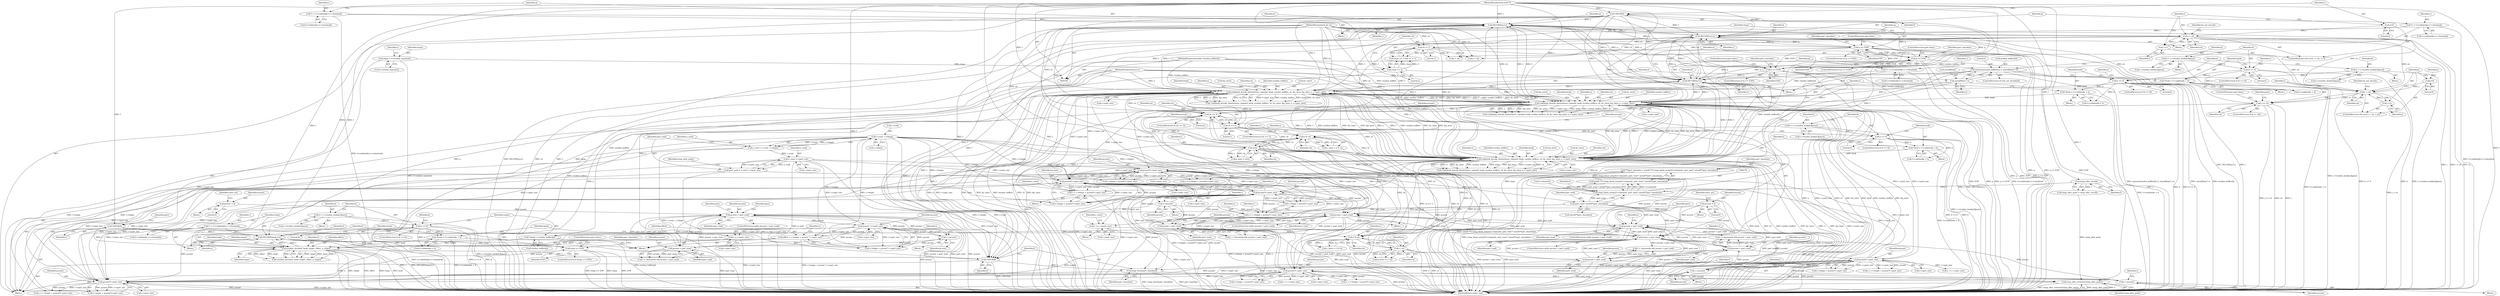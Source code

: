 digraph "0_stb_244d83bc3d859293f55812d48b3db168e581f6ab@API" {
"1000928" [label="(Call,temp_free(f,part_classdata))"];
"1000926" [label="(Call,CHECK(f))"];
"1000803" [label="(Call,DECODE(temp,f,c))"];
"1000808" [label="(Call,temp == EOP)"];
"1000746" [label="(Call,CHECK(f))"];
"1000182" [label="(Call,CHECK(f))"];
"1000171" [label="(Call,temp_block_array(f,f->channels, part_read * sizeof(**part_classdata)))"];
"1000164" [label="(Call,temp_alloc_save(f))"];
"1000101" [label="(MethodParameterIn,vorb *f)"];
"1000176" [label="(Call,part_read * sizeof(**part_classdata))"];
"1000154" [label="(Call,part_read = n_read / r->part_size)"];
"1000156" [label="(Call,n_read / r->part_size)"];
"1000144" [label="(Call,n_read = r->end - r->begin)"];
"1000146" [label="(Call,r->end - r->begin)"];
"1000915" [label="(Call,residue_decode(f, book, target, offset, n, rtype))"];
"1000906" [label="(Call,*book = f->codebooks + b)"];
"1000877" [label="(Call,b >= 0)"];
"1000867" [label="(Call,b = r->residue_books[c][pass])"];
"1000882" [label="(Call,*target = residue_buffers[j])"];
"1000102" [label="(MethodParameterIn,float *residue_buffers[])"];
"1000888" [label="(Call,offset = r->begin + pcount * r->part_size)"];
"1000894" [label="(Call,pcount * r->part_size)"];
"1000837" [label="(Call,++pcount)"];
"1000831" [label="(Call,pcount < part_read)"];
"1000767" [label="(Call,pcount < part_read)"];
"1000759" [label="(Call,pcount = 0)"];
"1000900" [label="(Call,n = r->part_size)"];
"1000104" [label="(MethodParameterIn,int n)"];
"1000209" [label="(Call,rtype == 2)"];
"1000120" [label="(Call,rtype = f->residue_types[rn])"];
"1000793" [label="(Call,*c = f->codebooks+r->classbook)"];
"1000628" [label="(Call,DECODE(q,f,c))"];
"1000309" [label="(Call,q == EOP)"];
"1000304" [label="(Call,DECODE(q,f,c))"];
"1000473" [label="(Call,q == EOP)"];
"1000468" [label="(Call,DECODE(q,f,c))"];
"1000633" [label="(Call,q == EOP)"];
"1000552" [label="(Call,codebook_decode_deinterleave_repeat(f, book, residue_buffers, ch, &c_inter, &p_inter, n, r->part_size))"];
"1000388" [label="(Call,codebook_decode_deinterleave_repeat(f, book, residue_buffers, ch, &c_inter, &p_inter, n, r->part_size))"];
"1000712" [label="(Call,codebook_decode_deinterleave_repeat(f, book, residue_buffers, ch, &c_inter, &p_inter, n, r->part_size))"];
"1000703" [label="(Call,*book = f->codebooks + b)"];
"1000698" [label="(Call,b >= 0)"];
"1000688" [label="(Call,b = r->residue_books[c][pass])"];
"1000198" [label="(Call,memset(residue_buffers[i], 0, sizeof(float) * n))"];
"1000203" [label="(Call,sizeof(float) * n)"];
"1000740" [label="(Call,z / ch)"];
"1000735" [label="(Call,z % ch)"];
"1000728" [label="(Call,z += r->part_size)"];
"1000672" [label="(Call,pcount*r->part_size)"];
"1000662" [label="(Call,++pcount)"];
"1000595" [label="(Call,pcount*r->part_size)"];
"1000584" [label="(Call,pcount < part_read)"];
"1000247" [label="(Call,pcount = 0)"];
"1000656" [label="(Call,pcount < part_read)"];
"1000260" [label="(Call,pcount < part_read)"];
"1000338" [label="(Call,++pcount)"];
"1000348" [label="(Call,pcount*r->part_size)"];
"1000332" [label="(Call,pcount < part_read)"];
"1000271" [label="(Call,pcount*r->part_size)"];
"1000439" [label="(Call,pcount*r->part_size)"];
"1000428" [label="(Call,pcount < part_read)"];
"1000502" [label="(Call,++pcount)"];
"1000512" [label="(Call,pcount*r->part_size)"];
"1000496" [label="(Call,pcount < part_read)"];
"1000666" [label="(Call,z = r->begin + pcount*r->part_size)"];
"1000609" [label="(Call,z/ch)"];
"1000603" [label="(Call,z % ch)"];
"1000589" [label="(Call,z = r->begin + pcount*r->part_size)"];
"1000423" [label="(Call,ch == 1)"];
"1000255" [label="(Call,ch == 2)"];
"1000232" [label="(Call,j == ch)"];
"1000220" [label="(Call,j < ch)"];
"1000217" [label="(Call,j=0)"];
"1000223" [label="(Call,++j)"];
"1000188" [label="(Call,i < ch)"];
"1000185" [label="(Call,i=0)"];
"1000191" [label="(Call,++i)"];
"1000103" [label="(MethodParameterIn,int ch)"];
"1000212" [label="(Call,ch != 1)"];
"1000379" [label="(Call,*book = f->codebooks + b)"];
"1000374" [label="(Call,b >= 0)"];
"1000364" [label="(Call,b = r->residue_books[c][pass])"];
"1000543" [label="(Call,*book = f->codebooks + b)"];
"1000538" [label="(Call,b >= 0)"];
"1000528" [label="(Call,b = r->residue_books[c][pass])"];
"1000458" [label="(Call,*c = f->codebooks+r->classbook)"];
"1000294" [label="(Call,*c = f->codebooks+r->classbook)"];
"1000618" [label="(Call,*c = f->codebooks+r->classbook)"];
"1000167" [label="(Call,***part_classdata = (uint8 ***) temp_block_array(f,f->channels, part_read * sizeof(**part_classdata)))"];
"1000169" [label="(Call,(uint8 ***) temp_block_array(f,f->channels, part_read * sizeof(**part_classdata)))"];
"1000931" [label="(Call,temp_alloc_restore(f,temp_alloc_point))"];
"1000422" [label="(ControlStructure,if (ch == 1))"];
"1000583" [label="(ControlStructure,while (pcount < part_read))"];
"1000499" [label="(Block,)"];
"1000171" [label="(Call,temp_block_array(f,f->channels, part_read * sizeof(**part_classdata)))"];
"1000868" [label="(Identifier,b)"];
"1000896" [label="(Call,r->part_size)"];
"1000232" [label="(Call,j == ch)"];
"1000688" [label="(Call,b = r->residue_books[c][pass])"];
"1000666" [label="(Call,z = r->begin + pcount*r->part_size)"];
"1000746" [label="(Call,CHECK(f))"];
"1000504" [label="(Block,)"];
"1000469" [label="(Identifier,q)"];
"1000257" [label="(Literal,2)"];
"1000895" [label="(Identifier,pcount)"];
"1000795" [label="(Call,f->codebooks+r->classbook)"];
"1000147" [label="(Call,r->end)"];
"1000867" [label="(Call,b = r->residue_books[c][pass])"];
"1000917" [label="(Identifier,book)"];
"1000157" [label="(Identifier,n_read)"];
"1000379" [label="(Call,*book = f->codebooks + b)"];
"1000756" [label="(Identifier,pass)"];
"1000376" [label="(Literal,0)"];
"1000713" [label="(Identifier,f)"];
"1000888" [label="(Call,offset = r->begin + pcount * r->part_size)"];
"1000738" [label="(Call,p_inter = z / ch)"];
"1000104" [label="(MethodParameterIn,int n)"];
"1000697" [label="(ControlStructure,if (b >= 0))"];
"1000494" [label="(Identifier,i)"];
"1000101" [label="(MethodParameterIn,vorb *f)"];
"1000185" [label="(Call,i=0)"];
"1000245" [label="(Block,)"];
"1000721" [label="(Identifier,n)"];
"1000387" [label="(Call,!codebook_decode_deinterleave_repeat(f, book, residue_buffers, ch, &c_inter, &p_inter, n, r->part_size))"];
"1000918" [label="(Identifier,target)"];
"1000734" [label="(Identifier,c_inter)"];
"1000916" [label="(Identifier,f)"];
"1000435" [label="(Call,r->begin + pcount*r->part_size)"];
"1000827" [label="(Call,i < classwords && pcount < part_read)"];
"1000373" [label="(ControlStructure,if (b >= 0))"];
"1000146" [label="(Call,r->end - r->begin)"];
"1000611" [label="(Identifier,ch)"];
"1000596" [label="(Identifier,pcount)"];
"1000931" [label="(Call,temp_alloc_restore(f,temp_alloc_point))"];
"1000513" [label="(Identifier,pcount)"];
"1000584" [label="(Call,pcount < part_read)"];
"1000757" [label="(Block,)"];
"1000210" [label="(Identifier,rtype)"];
"1000102" [label="(MethodParameterIn,float *residue_buffers[])"];
"1000182" [label="(Call,CHECK(f))"];
"1000715" [label="(Identifier,residue_buffers)"];
"1000340" [label="(Block,)"];
"1000167" [label="(Call,***part_classdata = (uint8 ***) temp_block_array(f,f->channels, part_read * sizeof(**part_classdata)))"];
"1000914" [label="(Call,!residue_decode(f, book, target, offset, n, rtype))"];
"1000502" [label="(Call,++pcount)"];
"1000737" [label="(Identifier,ch)"];
"1000538" [label="(Call,b >= 0)"];
"1000602" [label="(Identifier,c_inter)"];
"1000395" [label="(Call,&p_inter)"];
"1000926" [label="(Call,CHECK(f))"];
"1000260" [label="(Call,pcount < part_read)"];
"1000474" [label="(Identifier,q)"];
"1000603" [label="(Call,z % ch)"];
"1000199" [label="(Call,residue_buffers[i])"];
"1000791" [label="(Block,)"];
"1000635" [label="(Identifier,EOP)"];
"1000252" [label="(Identifier,class_set)"];
"1000204" [label="(Call,sizeof(float))"];
"1000689" [label="(Identifier,b)"];
"1000736" [label="(Identifier,z)"];
"1000902" [label="(Call,r->part_size)"];
"1000256" [label="(Identifier,ch)"];
"1000235" [label="(ControlStructure,goto done;)"];
"1000890" [label="(Call,r->begin + pcount * r->part_size)"];
"1000189" [label="(Identifier,i)"];
"1000804" [label="(Identifier,temp)"];
"1000221" [label="(Identifier,j)"];
"1000196" [label="(Identifier,do_not_decode)"];
"1000591" [label="(Call,r->begin + pcount*r->part_size)"];
"1000217" [label="(Call,j=0)"];
"1000316" [label="(Identifier,part_classdata)"];
"1000193" [label="(ControlStructure,if (!do_not_decode[i]))"];
"1000248" [label="(Identifier,pcount)"];
"1000294" [label="(Call,*c = f->codebooks+r->classbook)"];
"1000208" [label="(Call,rtype == 2 && ch != 1)"];
"1000543" [label="(Call,*book = f->codebooks + b)"];
"1000203" [label="(Call,sizeof(float) * n)"];
"1000711" [label="(Call,!codebook_decode_deinterleave_repeat(f, book, residue_buffers, ch, &c_inter, &p_inter, n, r->part_size))"];
"1000894" [label="(Call,pcount * r->part_size)"];
"1000882" [label="(Call,*target = residue_buffers[j])"];
"1000231" [label="(ControlStructure,if (j == ch))"];
"1000540" [label="(Literal,0)"];
"1000177" [label="(Identifier,part_read)"];
"1000434" [label="(Identifier,z)"];
"1000191" [label="(Call,++i)"];
"1000262" [label="(Identifier,part_read)"];
"1000544" [label="(Identifier,book)"];
"1000837" [label="(Call,++pcount)"];
"1000265" [label="(Call,z = r->begin + pcount*r->part_size)"];
"1000224" [label="(Identifier,j)"];
"1000307" [label="(Identifier,c)"];
"1000545" [label="(Call,f->codebooks + b)"];
"1000388" [label="(Call,codebook_decode_deinterleave_repeat(f, book, residue_buffers, ch, &c_inter, &p_inter, n, r->part_size))"];
"1000714" [label="(Identifier,book)"];
"1000698" [label="(Call,b >= 0)"];
"1000292" [label="(Block,)"];
"1000727" [label="(Block,)"];
"1000848" [label="(Identifier,j)"];
"1000928" [label="(Call,temp_free(f,part_classdata))"];
"1000722" [label="(Call,r->part_size)"];
"1000811" [label="(ControlStructure,goto done;)"];
"1000730" [label="(Call,r->part_size)"];
"1000705" [label="(Call,f->codebooks + b)"];
"1000605" [label="(Identifier,ch)"];
"1000806" [label="(Identifier,c)"];
"1000761" [label="(Literal,0)"];
"1000701" [label="(Block,)"];
"1000879" [label="(Literal,0)"];
"1000760" [label="(Identifier,pcount)"];
"1000640" [label="(Identifier,part_classdata)"];
"1000255" [label="(Call,ch == 2)"];
"1000618" [label="(Call,*c = f->codebooks+r->classbook)"];
"1000187" [label="(Literal,0)"];
"1000233" [label="(Identifier,j)"];
"1000889" [label="(Identifier,offset)"];
"1000308" [label="(ControlStructure,if (q == EOP))"];
"1000122" [label="(Call,f->residue_types[rn])"];
"1000667" [label="(Identifier,z)"];
"1000470" [label="(Identifier,f)"];
"1000933" [label="(Identifier,temp_alloc_point)"];
"1000807" [label="(ControlStructure,if (temp == EOP))"];
"1000654" [label="(Identifier,i)"];
"1000184" [label="(ControlStructure,for (i=0; i < ch; ++i))"];
"1000503" [label="(Identifier,pcount)"];
"1000107" [label="(Block,)"];
"1000468" [label="(Call,DECODE(q,f,c))"];
"1000471" [label="(Identifier,c)"];
"1000831" [label="(Call,pcount < part_read)"];
"1000223" [label="(Call,++j)"];
"1000589" [label="(Call,z = r->begin + pcount*r->part_size)"];
"1000211" [label="(Literal,2)"];
"1000380" [label="(Identifier,book)"];
"1000704" [label="(Identifier,book)"];
"1000554" [label="(Identifier,book)"];
"1000631" [label="(Identifier,c)"];
"1000601" [label="(Call,c_inter = z % ch)"];
"1000561" [label="(Identifier,n)"];
"1000214" [label="(Literal,1)"];
"1000838" [label="(Identifier,pcount)"];
"1000120" [label="(Call,rtype = f->residue_types[rn])"];
"1000636" [label="(ControlStructure,goto done;)"];
"1000604" [label="(Identifier,z)"];
"1000305" [label="(Identifier,q)"];
"1000551" [label="(Call,!codebook_decode_deinterleave_repeat(f, book, residue_buffers, ch, &c_inter, &p_inter, n, r->part_size))"];
"1000607" [label="(Call,p_inter = z/ch)"];
"1000679" [label="(Identifier,c)"];
"1000673" [label="(Identifier,pcount)"];
"1000528" [label="(Call,b = r->residue_books[c][pass])"];
"1000530" [label="(Call,r->residue_books[c][pass])"];
"1000429" [label="(Identifier,pcount)"];
"1000364" [label="(Call,b = r->residue_books[c][pass])"];
"1000630" [label="(Identifier,f)"];
"1000480" [label="(Identifier,part_classdata)"];
"1000597" [label="(Call,r->part_size)"];
"1000234" [label="(Identifier,ch)"];
"1000228" [label="(Identifier,do_not_decode)"];
"1000381" [label="(Call,f->codebooks + b)"];
"1000150" [label="(Call,r->begin)"];
"1000620" [label="(Call,f->codebooks+r->classbook)"];
"1000162" [label="(Call,temp_alloc_point = temp_alloc_save(f))"];
"1000934" [label="(MethodReturn,static void)"];
"1000271" [label="(Call,pcount*r->part_size)"];
"1000793" [label="(Call,*c = f->codebooks+r->classbook)"];
"1000855" [label="(Block,)"];
"1000809" [label="(Identifier,temp)"];
"1000750" [label="(Identifier,pass)"];
"1000254" [label="(ControlStructure,if (ch == 2))"];
"1000441" [label="(Call,r->part_size)"];
"1000306" [label="(Identifier,f)"];
"1000541" [label="(Block,)"];
"1000568" [label="(Call,z += r->part_size)"];
"1000559" [label="(Call,&p_inter)"];
"1000735" [label="(Call,z % ch)"];
"1000458" [label="(Call,*c = f->codebooks+r->classbook)"];
"1000334" [label="(Identifier,part_read)"];
"1000915" [label="(Call,residue_decode(f, book, target, offset, n, rtype))"];
"1000719" [label="(Call,&p_inter)"];
"1000366" [label="(Call,r->residue_books[c][pass])"];
"1000430" [label="(Identifier,part_read)"];
"1000764" [label="(Identifier,class_set)"];
"1000339" [label="(Identifier,pcount)"];
"1000342" [label="(Call,z = r->begin + pcount*r->part_size)"];
"1000556" [label="(Identifier,ch)"];
"1000555" [label="(Identifier,residue_buffers)"];
"1000664" [label="(Block,)"];
"1000103" [label="(MethodParameterIn,int ch)"];
"1000717" [label="(Call,&c_inter)"];
"1000439" [label="(Call,pcount*r->part_size)"];
"1000759" [label="(Call,pcount = 0)"];
"1000512" [label="(Call,pcount*r->part_size)"];
"1000476" [label="(ControlStructure,goto done;)"];
"1000768" [label="(Identifier,pcount)"];
"1000920" [label="(Identifier,n)"];
"1000168" [label="(Identifier,part_classdata)"];
"1000473" [label="(Call,q == EOP)"];
"1000220" [label="(Call,j < ch)"];
"1000652" [label="(Call,i < classwords && pcount < part_read)"];
"1000877" [label="(Call,b >= 0)"];
"1000497" [label="(Identifier,pcount)"];
"1000156" [label="(Call,n_read / r->part_size)"];
"1000742" [label="(Identifier,ch)"];
"1000834" [label="(Block,)"];
"1000741" [label="(Identifier,z)"];
"1000537" [label="(ControlStructure,if (b >= 0))"];
"1000514" [label="(Call,r->part_size)"];
"1000222" [label="(Identifier,ch)"];
"1000506" [label="(Call,z = r->begin + pcount*r->part_size)"];
"1000728" [label="(Call,z += r->part_size)"];
"1000716" [label="(Identifier,ch)"];
"1000154" [label="(Call,part_read = n_read / r->part_size)"];
"1000249" [label="(Literal,0)"];
"1000129" [label="(Identifier,c)"];
"1000729" [label="(Identifier,z)"];
"1000553" [label="(Identifier,f)"];
"1000350" [label="(Call,r->part_size)"];
"1000244" [label="(Identifier,pass)"];
"1000674" [label="(Call,r->part_size)"];
"1000927" [label="(Identifier,f)"];
"1000829" [label="(Identifier,i)"];
"1000261" [label="(Identifier,pcount)"];
"1000209" [label="(Call,rtype == 2)"];
"1000295" [label="(Identifier,c)"];
"1000908" [label="(Call,f->codebooks + b)"];
"1000218" [label="(Identifier,j)"];
"1000628" [label="(Call,DECODE(q,f,c))"];
"1000769" [label="(Identifier,part_read)"];
"1000206" [label="(Identifier,n)"];
"1000304" [label="(Call,DECODE(q,f,c))"];
"1000266" [label="(Identifier,z)"];
"1000338" [label="(Call,++pcount)"];
"1000259" [label="(ControlStructure,while (pcount < part_read))"];
"1000198" [label="(Call,memset(residue_buffers[i], 0, sizeof(float) * n))"];
"1000311" [label="(Identifier,EOP)"];
"1000169" [label="(Call,(uint8 ***) temp_block_array(f,f->channels, part_read * sizeof(**part_classdata)))"];
"1000699" [label="(Identifier,b)"];
"1000296" [label="(Call,f->codebooks+r->classbook)"];
"1000348" [label="(Call,pcount*r->part_size)"];
"1000773" [label="(Identifier,pass)"];
"1000700" [label="(Literal,0)"];
"1000267" [label="(Call,r->begin + pcount*r->part_size)"];
"1000529" [label="(Identifier,b)"];
"1000906" [label="(Call,*book = f->codebooks + b)"];
"1000656" [label="(Call,pcount < part_read)"];
"1000145" [label="(Identifier,n_read)"];
"1000663" [label="(Identifier,pcount)"];
"1000163" [label="(Identifier,temp_alloc_point)"];
"1000158" [label="(Call,r->part_size)"];
"1000595" [label="(Call,pcount*r->part_size)"];
"1000155" [label="(Identifier,part_read)"];
"1000433" [label="(Call,z = r->begin + pcount*r->part_size)"];
"1000569" [label="(Identifier,z)"];
"1000740" [label="(Call,z / ch)"];
"1000900" [label="(Call,n = r->part_size)"];
"1000815" [label="(Identifier,part_classdata)"];
"1000423" [label="(Call,ch == 1)"];
"1000390" [label="(Identifier,book)"];
"1000424" [label="(Identifier,ch)"];
"1000805" [label="(Identifier,f)"];
"1000767" [label="(Call,pcount < part_read)"];
"1000428" [label="(Call,pcount < part_read)"];
"1000397" [label="(Identifier,n)"];
"1000328" [label="(Call,i < classwords && pcount < part_read)"];
"1000930" [label="(Identifier,part_classdata)"];
"1000878" [label="(Identifier,b)"];
"1000498" [label="(Identifier,part_read)"];
"1000844" [label="(Call,j < ch)"];
"1000884" [label="(Call,residue_buffers[j])"];
"1000703" [label="(Call,*book = f->codebooks + b)"];
"1000392" [label="(Identifier,ch)"];
"1000398" [label="(Call,r->part_size)"];
"1000219" [label="(Literal,0)"];
"1000247" [label="(Call,pcount = 0)"];
"1000496" [label="(Call,pcount < part_read)"];
"1000616" [label="(Block,)"];
"1000173" [label="(Call,f->channels)"];
"1000475" [label="(Identifier,EOP)"];
"1000212" [label="(Call,ch != 1)"];
"1000309" [label="(Call,q == EOP)"];
"1000216" [label="(ControlStructure,for (j=0; j < ch; ++j))"];
"1000633" [label="(Call,q == EOP)"];
"1000365" [label="(Identifier,b)"];
"1000632" [label="(ControlStructure,if (q == EOP))"];
"1000907" [label="(Identifier,book)"];
"1000405" [label="(Identifier,z)"];
"1000213" [label="(Identifier,ch)"];
"1000610" [label="(Identifier,z)"];
"1000883" [label="(Identifier,target)"];
"1000590" [label="(Identifier,z)"];
"1000377" [label="(Block,)"];
"1000766" [label="(ControlStructure,while (pcount < part_read))"];
"1000404" [label="(Call,z += r->part_size)"];
"1000164" [label="(Call,temp_alloc_save(f))"];
"1000668" [label="(Call,r->begin + pcount*r->part_size)"];
"1000389" [label="(Identifier,f)"];
"1000492" [label="(Call,i < classwords && pcount < part_read)"];
"1000375" [label="(Identifier,b)"];
"1000672" [label="(Call,pcount*r->part_size)"];
"1000659" [label="(Block,)"];
"1000192" [label="(Identifier,i)"];
"1000459" [label="(Identifier,c)"];
"1000808" [label="(Call,temp == EOP)"];
"1000629" [label="(Identifier,q)"];
"1000190" [label="(Identifier,ch)"];
"1000202" [label="(Literal,0)"];
"1000172" [label="(Identifier,f)"];
"1000335" [label="(Block,)"];
"1000425" [label="(Literal,1)"];
"1000794" [label="(Identifier,c)"];
"1000183" [label="(Identifier,f)"];
"1000869" [label="(Call,r->residue_books[c][pass])"];
"1000332" [label="(Call,pcount < part_read)"];
"1000456" [label="(Block,)"];
"1000557" [label="(Call,&c_inter)"];
"1000810" [label="(Identifier,EOP)"];
"1000587" [label="(Block,)"];
"1000919" [label="(Identifier,offset)"];
"1000427" [label="(ControlStructure,while (pcount < part_read))"];
"1000880" [label="(Block,)"];
"1000619" [label="(Identifier,c)"];
"1000634" [label="(Identifier,q)"];
"1000178" [label="(Call,sizeof(**part_classdata))"];
"1000186" [label="(Identifier,i)"];
"1000832" [label="(Identifier,pcount)"];
"1000833" [label="(Identifier,part_read)"];
"1000662" [label="(Call,++pcount)"];
"1000273" [label="(Call,r->part_size)"];
"1000460" [label="(Call,f->codebooks+r->classbook)"];
"1000562" [label="(Call,r->part_size)"];
"1000929" [label="(Identifier,f)"];
"1000585" [label="(Identifier,pcount)"];
"1000393" [label="(Call,&c_inter)"];
"1000690" [label="(Call,r->residue_books[c][pass])"];
"1000472" [label="(ControlStructure,if (q == EOP))"];
"1000374" [label="(Call,b >= 0)"];
"1000901" [label="(Identifier,n)"];
"1000539" [label="(Identifier,b)"];
"1000165" [label="(Identifier,f)"];
"1000312" [label="(ControlStructure,goto done;)"];
"1000803" [label="(Call,DECODE(temp,f,c))"];
"1000609" [label="(Call,z/ch)"];
"1000176" [label="(Call,part_read * sizeof(**part_classdata))"];
"1000344" [label="(Call,r->begin + pcount*r->part_size)"];
"1000712" [label="(Call,codebook_decode_deinterleave_repeat(f, book, residue_buffers, ch, &c_inter, &p_inter, n, r->part_size))"];
"1000552" [label="(Call,codebook_decode_deinterleave_repeat(f, book, residue_buffers, ch, &c_inter, &p_inter, n, r->part_size))"];
"1000586" [label="(Identifier,part_read)"];
"1000330" [label="(Identifier,i)"];
"1000780" [label="(Call,j < ch)"];
"1000508" [label="(Call,r->begin + pcount*r->part_size)"];
"1000121" [label="(Identifier,rtype)"];
"1000921" [label="(Identifier,rtype)"];
"1000747" [label="(Identifier,f)"];
"1000272" [label="(Identifier,pcount)"];
"1000391" [label="(Identifier,residue_buffers)"];
"1000658" [label="(Identifier,part_read)"];
"1000188" [label="(Call,i < ch)"];
"1000333" [label="(Identifier,pcount)"];
"1000238" [label="(Identifier,pass)"];
"1000349" [label="(Identifier,pcount)"];
"1000733" [label="(Call,c_inter = z % ch)"];
"1000440" [label="(Identifier,pcount)"];
"1000657" [label="(Identifier,pcount)"];
"1000932" [label="(Identifier,f)"];
"1000144" [label="(Call,n_read = r->end - r->begin)"];
"1000310" [label="(Identifier,q)"];
"1000876" [label="(ControlStructure,if (b >= 0))"];
"1000928" -> "1000107"  [label="AST: "];
"1000928" -> "1000930"  [label="CFG: "];
"1000929" -> "1000928"  [label="AST: "];
"1000930" -> "1000928"  [label="AST: "];
"1000932" -> "1000928"  [label="CFG: "];
"1000928" -> "1000934"  [label="DDG: part_classdata"];
"1000928" -> "1000934"  [label="DDG: temp_free(f,part_classdata)"];
"1000926" -> "1000928"  [label="DDG: f"];
"1000101" -> "1000928"  [label="DDG: f"];
"1000167" -> "1000928"  [label="DDG: part_classdata"];
"1000928" -> "1000931"  [label="DDG: f"];
"1000926" -> "1000107"  [label="AST: "];
"1000926" -> "1000927"  [label="CFG: "];
"1000927" -> "1000926"  [label="AST: "];
"1000929" -> "1000926"  [label="CFG: "];
"1000926" -> "1000934"  [label="DDG: CHECK(f)"];
"1000803" -> "1000926"  [label="DDG: f"];
"1000628" -> "1000926"  [label="DDG: f"];
"1000552" -> "1000926"  [label="DDG: f"];
"1000388" -> "1000926"  [label="DDG: f"];
"1000746" -> "1000926"  [label="DDG: f"];
"1000915" -> "1000926"  [label="DDG: f"];
"1000304" -> "1000926"  [label="DDG: f"];
"1000712" -> "1000926"  [label="DDG: f"];
"1000468" -> "1000926"  [label="DDG: f"];
"1000182" -> "1000926"  [label="DDG: f"];
"1000101" -> "1000926"  [label="DDG: f"];
"1000803" -> "1000791"  [label="AST: "];
"1000803" -> "1000806"  [label="CFG: "];
"1000804" -> "1000803"  [label="AST: "];
"1000805" -> "1000803"  [label="AST: "];
"1000806" -> "1000803"  [label="AST: "];
"1000809" -> "1000803"  [label="CFG: "];
"1000803" -> "1000934"  [label="DDG: DECODE(temp,f,c)"];
"1000803" -> "1000934"  [label="DDG: c"];
"1000808" -> "1000803"  [label="DDG: temp"];
"1000746" -> "1000803"  [label="DDG: f"];
"1000915" -> "1000803"  [label="DDG: f"];
"1000101" -> "1000803"  [label="DDG: f"];
"1000793" -> "1000803"  [label="DDG: c"];
"1000803" -> "1000808"  [label="DDG: temp"];
"1000803" -> "1000915"  [label="DDG: f"];
"1000808" -> "1000807"  [label="AST: "];
"1000808" -> "1000810"  [label="CFG: "];
"1000809" -> "1000808"  [label="AST: "];
"1000810" -> "1000808"  [label="AST: "];
"1000811" -> "1000808"  [label="CFG: "];
"1000815" -> "1000808"  [label="CFG: "];
"1000808" -> "1000934"  [label="DDG: EOP"];
"1000808" -> "1000934"  [label="DDG: temp == EOP"];
"1000808" -> "1000934"  [label="DDG: temp"];
"1000746" -> "1000107"  [label="AST: "];
"1000746" -> "1000747"  [label="CFG: "];
"1000747" -> "1000746"  [label="AST: "];
"1000750" -> "1000746"  [label="CFG: "];
"1000182" -> "1000746"  [label="DDG: f"];
"1000101" -> "1000746"  [label="DDG: f"];
"1000746" -> "1000915"  [label="DDG: f"];
"1000182" -> "1000107"  [label="AST: "];
"1000182" -> "1000183"  [label="CFG: "];
"1000183" -> "1000182"  [label="AST: "];
"1000186" -> "1000182"  [label="CFG: "];
"1000171" -> "1000182"  [label="DDG: f"];
"1000101" -> "1000182"  [label="DDG: f"];
"1000182" -> "1000304"  [label="DDG: f"];
"1000182" -> "1000388"  [label="DDG: f"];
"1000182" -> "1000468"  [label="DDG: f"];
"1000182" -> "1000552"  [label="DDG: f"];
"1000182" -> "1000628"  [label="DDG: f"];
"1000182" -> "1000712"  [label="DDG: f"];
"1000171" -> "1000169"  [label="AST: "];
"1000171" -> "1000176"  [label="CFG: "];
"1000172" -> "1000171"  [label="AST: "];
"1000173" -> "1000171"  [label="AST: "];
"1000176" -> "1000171"  [label="AST: "];
"1000169" -> "1000171"  [label="CFG: "];
"1000171" -> "1000934"  [label="DDG: part_read * sizeof(**part_classdata)"];
"1000171" -> "1000934"  [label="DDG: f->channels"];
"1000171" -> "1000169"  [label="DDG: f"];
"1000171" -> "1000169"  [label="DDG: f->channels"];
"1000171" -> "1000169"  [label="DDG: part_read * sizeof(**part_classdata)"];
"1000164" -> "1000171"  [label="DDG: f"];
"1000101" -> "1000171"  [label="DDG: f"];
"1000176" -> "1000171"  [label="DDG: part_read"];
"1000164" -> "1000162"  [label="AST: "];
"1000164" -> "1000165"  [label="CFG: "];
"1000165" -> "1000164"  [label="AST: "];
"1000162" -> "1000164"  [label="CFG: "];
"1000164" -> "1000162"  [label="DDG: f"];
"1000101" -> "1000164"  [label="DDG: f"];
"1000101" -> "1000100"  [label="AST: "];
"1000101" -> "1000934"  [label="DDG: f"];
"1000101" -> "1000304"  [label="DDG: f"];
"1000101" -> "1000388"  [label="DDG: f"];
"1000101" -> "1000468"  [label="DDG: f"];
"1000101" -> "1000552"  [label="DDG: f"];
"1000101" -> "1000628"  [label="DDG: f"];
"1000101" -> "1000712"  [label="DDG: f"];
"1000101" -> "1000915"  [label="DDG: f"];
"1000101" -> "1000931"  [label="DDG: f"];
"1000176" -> "1000178"  [label="CFG: "];
"1000177" -> "1000176"  [label="AST: "];
"1000178" -> "1000176"  [label="AST: "];
"1000176" -> "1000934"  [label="DDG: part_read"];
"1000154" -> "1000176"  [label="DDG: part_read"];
"1000176" -> "1000260"  [label="DDG: part_read"];
"1000176" -> "1000428"  [label="DDG: part_read"];
"1000176" -> "1000584"  [label="DDG: part_read"];
"1000176" -> "1000767"  [label="DDG: part_read"];
"1000154" -> "1000107"  [label="AST: "];
"1000154" -> "1000156"  [label="CFG: "];
"1000155" -> "1000154"  [label="AST: "];
"1000156" -> "1000154"  [label="AST: "];
"1000163" -> "1000154"  [label="CFG: "];
"1000154" -> "1000934"  [label="DDG: n_read / r->part_size"];
"1000156" -> "1000154"  [label="DDG: n_read"];
"1000156" -> "1000154"  [label="DDG: r->part_size"];
"1000156" -> "1000158"  [label="CFG: "];
"1000157" -> "1000156"  [label="AST: "];
"1000158" -> "1000156"  [label="AST: "];
"1000156" -> "1000934"  [label="DDG: n_read"];
"1000156" -> "1000934"  [label="DDG: r->part_size"];
"1000144" -> "1000156"  [label="DDG: n_read"];
"1000156" -> "1000271"  [label="DDG: r->part_size"];
"1000156" -> "1000439"  [label="DDG: r->part_size"];
"1000156" -> "1000595"  [label="DDG: r->part_size"];
"1000156" -> "1000894"  [label="DDG: r->part_size"];
"1000144" -> "1000107"  [label="AST: "];
"1000144" -> "1000146"  [label="CFG: "];
"1000145" -> "1000144"  [label="AST: "];
"1000146" -> "1000144"  [label="AST: "];
"1000155" -> "1000144"  [label="CFG: "];
"1000144" -> "1000934"  [label="DDG: r->end - r->begin"];
"1000146" -> "1000144"  [label="DDG: r->end"];
"1000146" -> "1000144"  [label="DDG: r->begin"];
"1000146" -> "1000150"  [label="CFG: "];
"1000147" -> "1000146"  [label="AST: "];
"1000150" -> "1000146"  [label="AST: "];
"1000146" -> "1000934"  [label="DDG: r->begin"];
"1000146" -> "1000934"  [label="DDG: r->end"];
"1000146" -> "1000265"  [label="DDG: r->begin"];
"1000146" -> "1000267"  [label="DDG: r->begin"];
"1000146" -> "1000433"  [label="DDG: r->begin"];
"1000146" -> "1000435"  [label="DDG: r->begin"];
"1000146" -> "1000589"  [label="DDG: r->begin"];
"1000146" -> "1000591"  [label="DDG: r->begin"];
"1000146" -> "1000666"  [label="DDG: r->begin"];
"1000146" -> "1000668"  [label="DDG: r->begin"];
"1000146" -> "1000888"  [label="DDG: r->begin"];
"1000146" -> "1000890"  [label="DDG: r->begin"];
"1000915" -> "1000914"  [label="AST: "];
"1000915" -> "1000921"  [label="CFG: "];
"1000916" -> "1000915"  [label="AST: "];
"1000917" -> "1000915"  [label="AST: "];
"1000918" -> "1000915"  [label="AST: "];
"1000919" -> "1000915"  [label="AST: "];
"1000920" -> "1000915"  [label="AST: "];
"1000921" -> "1000915"  [label="AST: "];
"1000914" -> "1000915"  [label="CFG: "];
"1000915" -> "1000934"  [label="DDG: n"];
"1000915" -> "1000934"  [label="DDG: target"];
"1000915" -> "1000934"  [label="DDG: offset"];
"1000915" -> "1000934"  [label="DDG: rtype"];
"1000915" -> "1000934"  [label="DDG: book"];
"1000915" -> "1000914"  [label="DDG: target"];
"1000915" -> "1000914"  [label="DDG: rtype"];
"1000915" -> "1000914"  [label="DDG: f"];
"1000915" -> "1000914"  [label="DDG: offset"];
"1000915" -> "1000914"  [label="DDG: book"];
"1000915" -> "1000914"  [label="DDG: n"];
"1000906" -> "1000915"  [label="DDG: book"];
"1000882" -> "1000915"  [label="DDG: target"];
"1000888" -> "1000915"  [label="DDG: offset"];
"1000900" -> "1000915"  [label="DDG: n"];
"1000104" -> "1000915"  [label="DDG: n"];
"1000209" -> "1000915"  [label="DDG: rtype"];
"1000906" -> "1000880"  [label="AST: "];
"1000906" -> "1000908"  [label="CFG: "];
"1000907" -> "1000906"  [label="AST: "];
"1000908" -> "1000906"  [label="AST: "];
"1000916" -> "1000906"  [label="CFG: "];
"1000906" -> "1000934"  [label="DDG: f->codebooks + b"];
"1000877" -> "1000906"  [label="DDG: b"];
"1000877" -> "1000876"  [label="AST: "];
"1000877" -> "1000879"  [label="CFG: "];
"1000878" -> "1000877"  [label="AST: "];
"1000879" -> "1000877"  [label="AST: "];
"1000883" -> "1000877"  [label="CFG: "];
"1000848" -> "1000877"  [label="CFG: "];
"1000877" -> "1000934"  [label="DDG: b"];
"1000877" -> "1000934"  [label="DDG: b >= 0"];
"1000867" -> "1000877"  [label="DDG: b"];
"1000877" -> "1000908"  [label="DDG: b"];
"1000867" -> "1000855"  [label="AST: "];
"1000867" -> "1000869"  [label="CFG: "];
"1000868" -> "1000867"  [label="AST: "];
"1000869" -> "1000867"  [label="AST: "];
"1000878" -> "1000867"  [label="CFG: "];
"1000867" -> "1000934"  [label="DDG: r->residue_books[c][pass]"];
"1000882" -> "1000880"  [label="AST: "];
"1000882" -> "1000884"  [label="CFG: "];
"1000883" -> "1000882"  [label="AST: "];
"1000884" -> "1000882"  [label="AST: "];
"1000889" -> "1000882"  [label="CFG: "];
"1000882" -> "1000934"  [label="DDG: residue_buffers[j]"];
"1000102" -> "1000882"  [label="DDG: residue_buffers"];
"1000102" -> "1000100"  [label="AST: "];
"1000102" -> "1000934"  [label="DDG: residue_buffers"];
"1000102" -> "1000198"  [label="DDG: residue_buffers"];
"1000102" -> "1000388"  [label="DDG: residue_buffers"];
"1000102" -> "1000552"  [label="DDG: residue_buffers"];
"1000102" -> "1000712"  [label="DDG: residue_buffers"];
"1000888" -> "1000880"  [label="AST: "];
"1000888" -> "1000890"  [label="CFG: "];
"1000889" -> "1000888"  [label="AST: "];
"1000890" -> "1000888"  [label="AST: "];
"1000901" -> "1000888"  [label="CFG: "];
"1000888" -> "1000934"  [label="DDG: r->begin + pcount * r->part_size"];
"1000894" -> "1000888"  [label="DDG: pcount"];
"1000894" -> "1000888"  [label="DDG: r->part_size"];
"1000894" -> "1000890"  [label="AST: "];
"1000894" -> "1000896"  [label="CFG: "];
"1000895" -> "1000894"  [label="AST: "];
"1000896" -> "1000894"  [label="AST: "];
"1000890" -> "1000894"  [label="CFG: "];
"1000894" -> "1000934"  [label="DDG: pcount"];
"1000894" -> "1000837"  [label="DDG: pcount"];
"1000894" -> "1000890"  [label="DDG: pcount"];
"1000894" -> "1000890"  [label="DDG: r->part_size"];
"1000837" -> "1000894"  [label="DDG: pcount"];
"1000831" -> "1000894"  [label="DDG: pcount"];
"1000767" -> "1000894"  [label="DDG: pcount"];
"1000894" -> "1000900"  [label="DDG: r->part_size"];
"1000837" -> "1000834"  [label="AST: "];
"1000837" -> "1000838"  [label="CFG: "];
"1000838" -> "1000837"  [label="AST: "];
"1000829" -> "1000837"  [label="CFG: "];
"1000837" -> "1000767"  [label="DDG: pcount"];
"1000837" -> "1000831"  [label="DDG: pcount"];
"1000831" -> "1000837"  [label="DDG: pcount"];
"1000767" -> "1000837"  [label="DDG: pcount"];
"1000831" -> "1000827"  [label="AST: "];
"1000831" -> "1000833"  [label="CFG: "];
"1000832" -> "1000831"  [label="AST: "];
"1000833" -> "1000831"  [label="AST: "];
"1000827" -> "1000831"  [label="CFG: "];
"1000831" -> "1000934"  [label="DDG: part_read"];
"1000831" -> "1000767"  [label="DDG: pcount"];
"1000831" -> "1000767"  [label="DDG: part_read"];
"1000831" -> "1000827"  [label="DDG: pcount"];
"1000831" -> "1000827"  [label="DDG: part_read"];
"1000767" -> "1000831"  [label="DDG: pcount"];
"1000767" -> "1000831"  [label="DDG: part_read"];
"1000767" -> "1000766"  [label="AST: "];
"1000767" -> "1000769"  [label="CFG: "];
"1000768" -> "1000767"  [label="AST: "];
"1000769" -> "1000767"  [label="AST: "];
"1000773" -> "1000767"  [label="CFG: "];
"1000756" -> "1000767"  [label="CFG: "];
"1000767" -> "1000934"  [label="DDG: pcount < part_read"];
"1000767" -> "1000934"  [label="DDG: part_read"];
"1000767" -> "1000934"  [label="DDG: pcount"];
"1000759" -> "1000767"  [label="DDG: pcount"];
"1000767" -> "1000827"  [label="DDG: pcount < part_read"];
"1000759" -> "1000757"  [label="AST: "];
"1000759" -> "1000761"  [label="CFG: "];
"1000760" -> "1000759"  [label="AST: "];
"1000761" -> "1000759"  [label="AST: "];
"1000764" -> "1000759"  [label="CFG: "];
"1000900" -> "1000880"  [label="AST: "];
"1000900" -> "1000902"  [label="CFG: "];
"1000901" -> "1000900"  [label="AST: "];
"1000902" -> "1000900"  [label="AST: "];
"1000907" -> "1000900"  [label="CFG: "];
"1000900" -> "1000934"  [label="DDG: r->part_size"];
"1000104" -> "1000900"  [label="DDG: n"];
"1000104" -> "1000100"  [label="AST: "];
"1000104" -> "1000934"  [label="DDG: n"];
"1000104" -> "1000203"  [label="DDG: n"];
"1000104" -> "1000388"  [label="DDG: n"];
"1000104" -> "1000552"  [label="DDG: n"];
"1000104" -> "1000712"  [label="DDG: n"];
"1000209" -> "1000208"  [label="AST: "];
"1000209" -> "1000211"  [label="CFG: "];
"1000210" -> "1000209"  [label="AST: "];
"1000211" -> "1000209"  [label="AST: "];
"1000213" -> "1000209"  [label="CFG: "];
"1000208" -> "1000209"  [label="CFG: "];
"1000209" -> "1000934"  [label="DDG: rtype"];
"1000209" -> "1000208"  [label="DDG: rtype"];
"1000209" -> "1000208"  [label="DDG: 2"];
"1000120" -> "1000209"  [label="DDG: rtype"];
"1000120" -> "1000107"  [label="AST: "];
"1000120" -> "1000122"  [label="CFG: "];
"1000121" -> "1000120"  [label="AST: "];
"1000122" -> "1000120"  [label="AST: "];
"1000129" -> "1000120"  [label="CFG: "];
"1000120" -> "1000934"  [label="DDG: f->residue_types[rn]"];
"1000793" -> "1000791"  [label="AST: "];
"1000793" -> "1000795"  [label="CFG: "];
"1000794" -> "1000793"  [label="AST: "];
"1000795" -> "1000793"  [label="AST: "];
"1000804" -> "1000793"  [label="CFG: "];
"1000793" -> "1000934"  [label="DDG: f->codebooks+r->classbook"];
"1000628" -> "1000616"  [label="AST: "];
"1000628" -> "1000631"  [label="CFG: "];
"1000629" -> "1000628"  [label="AST: "];
"1000630" -> "1000628"  [label="AST: "];
"1000631" -> "1000628"  [label="AST: "];
"1000634" -> "1000628"  [label="CFG: "];
"1000628" -> "1000934"  [label="DDG: c"];
"1000628" -> "1000934"  [label="DDG: DECODE(q,f,c)"];
"1000628" -> "1000304"  [label="DDG: f"];
"1000628" -> "1000388"  [label="DDG: f"];
"1000628" -> "1000468"  [label="DDG: f"];
"1000628" -> "1000552"  [label="DDG: f"];
"1000309" -> "1000628"  [label="DDG: q"];
"1000473" -> "1000628"  [label="DDG: q"];
"1000633" -> "1000628"  [label="DDG: q"];
"1000552" -> "1000628"  [label="DDG: f"];
"1000388" -> "1000628"  [label="DDG: f"];
"1000304" -> "1000628"  [label="DDG: f"];
"1000712" -> "1000628"  [label="DDG: f"];
"1000468" -> "1000628"  [label="DDG: f"];
"1000618" -> "1000628"  [label="DDG: c"];
"1000628" -> "1000633"  [label="DDG: q"];
"1000628" -> "1000712"  [label="DDG: f"];
"1000309" -> "1000308"  [label="AST: "];
"1000309" -> "1000311"  [label="CFG: "];
"1000310" -> "1000309"  [label="AST: "];
"1000311" -> "1000309"  [label="AST: "];
"1000312" -> "1000309"  [label="CFG: "];
"1000316" -> "1000309"  [label="CFG: "];
"1000309" -> "1000934"  [label="DDG: q"];
"1000309" -> "1000934"  [label="DDG: q == EOP"];
"1000309" -> "1000934"  [label="DDG: EOP"];
"1000309" -> "1000304"  [label="DDG: q"];
"1000304" -> "1000309"  [label="DDG: q"];
"1000473" -> "1000309"  [label="DDG: EOP"];
"1000633" -> "1000309"  [label="DDG: EOP"];
"1000309" -> "1000468"  [label="DDG: q"];
"1000309" -> "1000473"  [label="DDG: EOP"];
"1000309" -> "1000633"  [label="DDG: EOP"];
"1000304" -> "1000292"  [label="AST: "];
"1000304" -> "1000307"  [label="CFG: "];
"1000305" -> "1000304"  [label="AST: "];
"1000306" -> "1000304"  [label="AST: "];
"1000307" -> "1000304"  [label="AST: "];
"1000310" -> "1000304"  [label="CFG: "];
"1000304" -> "1000934"  [label="DDG: DECODE(q,f,c)"];
"1000304" -> "1000934"  [label="DDG: c"];
"1000473" -> "1000304"  [label="DDG: q"];
"1000633" -> "1000304"  [label="DDG: q"];
"1000552" -> "1000304"  [label="DDG: f"];
"1000388" -> "1000304"  [label="DDG: f"];
"1000712" -> "1000304"  [label="DDG: f"];
"1000468" -> "1000304"  [label="DDG: f"];
"1000294" -> "1000304"  [label="DDG: c"];
"1000304" -> "1000388"  [label="DDG: f"];
"1000304" -> "1000468"  [label="DDG: f"];
"1000304" -> "1000552"  [label="DDG: f"];
"1000304" -> "1000712"  [label="DDG: f"];
"1000473" -> "1000472"  [label="AST: "];
"1000473" -> "1000475"  [label="CFG: "];
"1000474" -> "1000473"  [label="AST: "];
"1000475" -> "1000473"  [label="AST: "];
"1000476" -> "1000473"  [label="CFG: "];
"1000480" -> "1000473"  [label="CFG: "];
"1000473" -> "1000934"  [label="DDG: q"];
"1000473" -> "1000934"  [label="DDG: EOP"];
"1000473" -> "1000934"  [label="DDG: q == EOP"];
"1000473" -> "1000468"  [label="DDG: q"];
"1000468" -> "1000473"  [label="DDG: q"];
"1000633" -> "1000473"  [label="DDG: EOP"];
"1000473" -> "1000633"  [label="DDG: EOP"];
"1000468" -> "1000456"  [label="AST: "];
"1000468" -> "1000471"  [label="CFG: "];
"1000469" -> "1000468"  [label="AST: "];
"1000470" -> "1000468"  [label="AST: "];
"1000471" -> "1000468"  [label="AST: "];
"1000474" -> "1000468"  [label="CFG: "];
"1000468" -> "1000934"  [label="DDG: DECODE(q,f,c)"];
"1000468" -> "1000934"  [label="DDG: c"];
"1000468" -> "1000388"  [label="DDG: f"];
"1000633" -> "1000468"  [label="DDG: q"];
"1000552" -> "1000468"  [label="DDG: f"];
"1000388" -> "1000468"  [label="DDG: f"];
"1000712" -> "1000468"  [label="DDG: f"];
"1000458" -> "1000468"  [label="DDG: c"];
"1000468" -> "1000552"  [label="DDG: f"];
"1000468" -> "1000712"  [label="DDG: f"];
"1000633" -> "1000632"  [label="AST: "];
"1000633" -> "1000635"  [label="CFG: "];
"1000634" -> "1000633"  [label="AST: "];
"1000635" -> "1000633"  [label="AST: "];
"1000636" -> "1000633"  [label="CFG: "];
"1000640" -> "1000633"  [label="CFG: "];
"1000633" -> "1000934"  [label="DDG: q == EOP"];
"1000633" -> "1000934"  [label="DDG: EOP"];
"1000633" -> "1000934"  [label="DDG: q"];
"1000552" -> "1000551"  [label="AST: "];
"1000552" -> "1000562"  [label="CFG: "];
"1000553" -> "1000552"  [label="AST: "];
"1000554" -> "1000552"  [label="AST: "];
"1000555" -> "1000552"  [label="AST: "];
"1000556" -> "1000552"  [label="AST: "];
"1000557" -> "1000552"  [label="AST: "];
"1000559" -> "1000552"  [label="AST: "];
"1000561" -> "1000552"  [label="AST: "];
"1000562" -> "1000552"  [label="AST: "];
"1000551" -> "1000552"  [label="CFG: "];
"1000552" -> "1000934"  [label="DDG: r->part_size"];
"1000552" -> "1000934"  [label="DDG: book"];
"1000552" -> "1000934"  [label="DDG: &c_inter"];
"1000552" -> "1000934"  [label="DDG: residue_buffers"];
"1000552" -> "1000934"  [label="DDG: ch"];
"1000552" -> "1000934"  [label="DDG: &p_inter"];
"1000552" -> "1000934"  [label="DDG: n"];
"1000552" -> "1000255"  [label="DDG: ch"];
"1000552" -> "1000271"  [label="DDG: r->part_size"];
"1000552" -> "1000388"  [label="DDG: f"];
"1000552" -> "1000388"  [label="DDG: residue_buffers"];
"1000552" -> "1000388"  [label="DDG: &c_inter"];
"1000552" -> "1000388"  [label="DDG: &p_inter"];
"1000552" -> "1000388"  [label="DDG: n"];
"1000552" -> "1000439"  [label="DDG: r->part_size"];
"1000552" -> "1000512"  [label="DDG: r->part_size"];
"1000552" -> "1000551"  [label="DDG: r->part_size"];
"1000552" -> "1000551"  [label="DDG: residue_buffers"];
"1000552" -> "1000551"  [label="DDG: book"];
"1000552" -> "1000551"  [label="DDG: &c_inter"];
"1000552" -> "1000551"  [label="DDG: f"];
"1000552" -> "1000551"  [label="DDG: n"];
"1000552" -> "1000551"  [label="DDG: &p_inter"];
"1000552" -> "1000551"  [label="DDG: ch"];
"1000388" -> "1000552"  [label="DDG: f"];
"1000388" -> "1000552"  [label="DDG: residue_buffers"];
"1000388" -> "1000552"  [label="DDG: &c_inter"];
"1000388" -> "1000552"  [label="DDG: &p_inter"];
"1000388" -> "1000552"  [label="DDG: n"];
"1000712" -> "1000552"  [label="DDG: f"];
"1000712" -> "1000552"  [label="DDG: residue_buffers"];
"1000712" -> "1000552"  [label="DDG: &c_inter"];
"1000712" -> "1000552"  [label="DDG: &p_inter"];
"1000712" -> "1000552"  [label="DDG: n"];
"1000543" -> "1000552"  [label="DDG: book"];
"1000198" -> "1000552"  [label="DDG: residue_buffers[i]"];
"1000423" -> "1000552"  [label="DDG: ch"];
"1000103" -> "1000552"  [label="DDG: ch"];
"1000203" -> "1000552"  [label="DDG: n"];
"1000512" -> "1000552"  [label="DDG: r->part_size"];
"1000552" -> "1000595"  [label="DDG: r->part_size"];
"1000552" -> "1000712"  [label="DDG: f"];
"1000552" -> "1000712"  [label="DDG: residue_buffers"];
"1000552" -> "1000712"  [label="DDG: &c_inter"];
"1000552" -> "1000712"  [label="DDG: &p_inter"];
"1000552" -> "1000712"  [label="DDG: n"];
"1000388" -> "1000387"  [label="AST: "];
"1000388" -> "1000398"  [label="CFG: "];
"1000389" -> "1000388"  [label="AST: "];
"1000390" -> "1000388"  [label="AST: "];
"1000391" -> "1000388"  [label="AST: "];
"1000392" -> "1000388"  [label="AST: "];
"1000393" -> "1000388"  [label="AST: "];
"1000395" -> "1000388"  [label="AST: "];
"1000397" -> "1000388"  [label="AST: "];
"1000398" -> "1000388"  [label="AST: "];
"1000387" -> "1000388"  [label="CFG: "];
"1000388" -> "1000934"  [label="DDG: n"];
"1000388" -> "1000934"  [label="DDG: r->part_size"];
"1000388" -> "1000934"  [label="DDG: ch"];
"1000388" -> "1000934"  [label="DDG: &c_inter"];
"1000388" -> "1000934"  [label="DDG: book"];
"1000388" -> "1000934"  [label="DDG: residue_buffers"];
"1000388" -> "1000934"  [label="DDG: &p_inter"];
"1000388" -> "1000255"  [label="DDG: ch"];
"1000388" -> "1000271"  [label="DDG: r->part_size"];
"1000388" -> "1000348"  [label="DDG: r->part_size"];
"1000388" -> "1000387"  [label="DDG: n"];
"1000388" -> "1000387"  [label="DDG: f"];
"1000388" -> "1000387"  [label="DDG: &p_inter"];
"1000388" -> "1000387"  [label="DDG: &c_inter"];
"1000388" -> "1000387"  [label="DDG: r->part_size"];
"1000388" -> "1000387"  [label="DDG: book"];
"1000388" -> "1000387"  [label="DDG: residue_buffers"];
"1000388" -> "1000387"  [label="DDG: ch"];
"1000712" -> "1000388"  [label="DDG: f"];
"1000712" -> "1000388"  [label="DDG: residue_buffers"];
"1000712" -> "1000388"  [label="DDG: &c_inter"];
"1000712" -> "1000388"  [label="DDG: &p_inter"];
"1000712" -> "1000388"  [label="DDG: n"];
"1000379" -> "1000388"  [label="DDG: book"];
"1000198" -> "1000388"  [label="DDG: residue_buffers[i]"];
"1000255" -> "1000388"  [label="DDG: ch"];
"1000103" -> "1000388"  [label="DDG: ch"];
"1000203" -> "1000388"  [label="DDG: n"];
"1000348" -> "1000388"  [label="DDG: r->part_size"];
"1000388" -> "1000439"  [label="DDG: r->part_size"];
"1000388" -> "1000595"  [label="DDG: r->part_size"];
"1000388" -> "1000712"  [label="DDG: f"];
"1000388" -> "1000712"  [label="DDG: residue_buffers"];
"1000388" -> "1000712"  [label="DDG: &c_inter"];
"1000388" -> "1000712"  [label="DDG: &p_inter"];
"1000388" -> "1000712"  [label="DDG: n"];
"1000712" -> "1000711"  [label="AST: "];
"1000712" -> "1000722"  [label="CFG: "];
"1000713" -> "1000712"  [label="AST: "];
"1000714" -> "1000712"  [label="AST: "];
"1000715" -> "1000712"  [label="AST: "];
"1000716" -> "1000712"  [label="AST: "];
"1000717" -> "1000712"  [label="AST: "];
"1000719" -> "1000712"  [label="AST: "];
"1000721" -> "1000712"  [label="AST: "];
"1000722" -> "1000712"  [label="AST: "];
"1000711" -> "1000712"  [label="CFG: "];
"1000712" -> "1000934"  [label="DDG: book"];
"1000712" -> "1000934"  [label="DDG: ch"];
"1000712" -> "1000934"  [label="DDG: residue_buffers"];
"1000712" -> "1000934"  [label="DDG: &c_inter"];
"1000712" -> "1000934"  [label="DDG: n"];
"1000712" -> "1000934"  [label="DDG: &p_inter"];
"1000712" -> "1000934"  [label="DDG: r->part_size"];
"1000712" -> "1000255"  [label="DDG: ch"];
"1000712" -> "1000271"  [label="DDG: r->part_size"];
"1000712" -> "1000439"  [label="DDG: r->part_size"];
"1000712" -> "1000595"  [label="DDG: r->part_size"];
"1000712" -> "1000603"  [label="DDG: ch"];
"1000712" -> "1000672"  [label="DDG: r->part_size"];
"1000712" -> "1000711"  [label="DDG: f"];
"1000712" -> "1000711"  [label="DDG: n"];
"1000712" -> "1000711"  [label="DDG: &c_inter"];
"1000712" -> "1000711"  [label="DDG: residue_buffers"];
"1000712" -> "1000711"  [label="DDG: book"];
"1000712" -> "1000711"  [label="DDG: &p_inter"];
"1000712" -> "1000711"  [label="DDG: r->part_size"];
"1000712" -> "1000711"  [label="DDG: ch"];
"1000703" -> "1000712"  [label="DDG: book"];
"1000198" -> "1000712"  [label="DDG: residue_buffers[i]"];
"1000740" -> "1000712"  [label="DDG: ch"];
"1000609" -> "1000712"  [label="DDG: ch"];
"1000103" -> "1000712"  [label="DDG: ch"];
"1000203" -> "1000712"  [label="DDG: n"];
"1000672" -> "1000712"  [label="DDG: r->part_size"];
"1000712" -> "1000735"  [label="DDG: ch"];
"1000703" -> "1000701"  [label="AST: "];
"1000703" -> "1000705"  [label="CFG: "];
"1000704" -> "1000703"  [label="AST: "];
"1000705" -> "1000703"  [label="AST: "];
"1000713" -> "1000703"  [label="CFG: "];
"1000703" -> "1000934"  [label="DDG: f->codebooks + b"];
"1000698" -> "1000703"  [label="DDG: b"];
"1000698" -> "1000697"  [label="AST: "];
"1000698" -> "1000700"  [label="CFG: "];
"1000699" -> "1000698"  [label="AST: "];
"1000700" -> "1000698"  [label="AST: "];
"1000704" -> "1000698"  [label="CFG: "];
"1000729" -> "1000698"  [label="CFG: "];
"1000698" -> "1000934"  [label="DDG: b"];
"1000698" -> "1000934"  [label="DDG: b >= 0"];
"1000688" -> "1000698"  [label="DDG: b"];
"1000698" -> "1000705"  [label="DDG: b"];
"1000688" -> "1000664"  [label="AST: "];
"1000688" -> "1000690"  [label="CFG: "];
"1000689" -> "1000688"  [label="AST: "];
"1000690" -> "1000688"  [label="AST: "];
"1000699" -> "1000688"  [label="CFG: "];
"1000688" -> "1000934"  [label="DDG: r->residue_books[c][pass]"];
"1000198" -> "1000193"  [label="AST: "];
"1000198" -> "1000203"  [label="CFG: "];
"1000199" -> "1000198"  [label="AST: "];
"1000202" -> "1000198"  [label="AST: "];
"1000203" -> "1000198"  [label="AST: "];
"1000192" -> "1000198"  [label="CFG: "];
"1000198" -> "1000934"  [label="DDG: sizeof(float) * n"];
"1000198" -> "1000934"  [label="DDG: residue_buffers[i]"];
"1000198" -> "1000934"  [label="DDG: memset(residue_buffers[i], 0, sizeof(float) * n)"];
"1000203" -> "1000198"  [label="DDG: n"];
"1000203" -> "1000206"  [label="CFG: "];
"1000204" -> "1000203"  [label="AST: "];
"1000206" -> "1000203"  [label="AST: "];
"1000203" -> "1000934"  [label="DDG: n"];
"1000740" -> "1000738"  [label="AST: "];
"1000740" -> "1000742"  [label="CFG: "];
"1000741" -> "1000740"  [label="AST: "];
"1000742" -> "1000740"  [label="AST: "];
"1000738" -> "1000740"  [label="CFG: "];
"1000740" -> "1000934"  [label="DDG: ch"];
"1000740" -> "1000934"  [label="DDG: z"];
"1000740" -> "1000255"  [label="DDG: ch"];
"1000740" -> "1000603"  [label="DDG: ch"];
"1000740" -> "1000735"  [label="DDG: ch"];
"1000740" -> "1000738"  [label="DDG: z"];
"1000740" -> "1000738"  [label="DDG: ch"];
"1000735" -> "1000740"  [label="DDG: z"];
"1000735" -> "1000740"  [label="DDG: ch"];
"1000103" -> "1000740"  [label="DDG: ch"];
"1000735" -> "1000733"  [label="AST: "];
"1000735" -> "1000737"  [label="CFG: "];
"1000736" -> "1000735"  [label="AST: "];
"1000737" -> "1000735"  [label="AST: "];
"1000733" -> "1000735"  [label="CFG: "];
"1000735" -> "1000733"  [label="DDG: z"];
"1000735" -> "1000733"  [label="DDG: ch"];
"1000728" -> "1000735"  [label="DDG: z"];
"1000609" -> "1000735"  [label="DDG: ch"];
"1000103" -> "1000735"  [label="DDG: ch"];
"1000728" -> "1000727"  [label="AST: "];
"1000728" -> "1000730"  [label="CFG: "];
"1000729" -> "1000728"  [label="AST: "];
"1000730" -> "1000728"  [label="AST: "];
"1000734" -> "1000728"  [label="CFG: "];
"1000728" -> "1000934"  [label="DDG: r->part_size"];
"1000672" -> "1000728"  [label="DDG: r->part_size"];
"1000666" -> "1000728"  [label="DDG: z"];
"1000672" -> "1000668"  [label="AST: "];
"1000672" -> "1000674"  [label="CFG: "];
"1000673" -> "1000672"  [label="AST: "];
"1000674" -> "1000672"  [label="AST: "];
"1000668" -> "1000672"  [label="CFG: "];
"1000672" -> "1000934"  [label="DDG: pcount"];
"1000672" -> "1000271"  [label="DDG: r->part_size"];
"1000672" -> "1000439"  [label="DDG: r->part_size"];
"1000672" -> "1000595"  [label="DDG: r->part_size"];
"1000672" -> "1000662"  [label="DDG: pcount"];
"1000672" -> "1000666"  [label="DDG: pcount"];
"1000672" -> "1000666"  [label="DDG: r->part_size"];
"1000672" -> "1000668"  [label="DDG: pcount"];
"1000672" -> "1000668"  [label="DDG: r->part_size"];
"1000662" -> "1000672"  [label="DDG: pcount"];
"1000595" -> "1000672"  [label="DDG: pcount"];
"1000595" -> "1000672"  [label="DDG: r->part_size"];
"1000656" -> "1000672"  [label="DDG: pcount"];
"1000662" -> "1000659"  [label="AST: "];
"1000662" -> "1000663"  [label="CFG: "];
"1000663" -> "1000662"  [label="AST: "];
"1000654" -> "1000662"  [label="CFG: "];
"1000662" -> "1000584"  [label="DDG: pcount"];
"1000662" -> "1000656"  [label="DDG: pcount"];
"1000595" -> "1000591"  [label="AST: "];
"1000595" -> "1000597"  [label="CFG: "];
"1000596" -> "1000595"  [label="AST: "];
"1000597" -> "1000595"  [label="AST: "];
"1000591" -> "1000595"  [label="CFG: "];
"1000595" -> "1000934"  [label="DDG: r->part_size"];
"1000595" -> "1000934"  [label="DDG: pcount"];
"1000595" -> "1000271"  [label="DDG: r->part_size"];
"1000595" -> "1000439"  [label="DDG: r->part_size"];
"1000595" -> "1000584"  [label="DDG: pcount"];
"1000595" -> "1000589"  [label="DDG: pcount"];
"1000595" -> "1000589"  [label="DDG: r->part_size"];
"1000595" -> "1000591"  [label="DDG: pcount"];
"1000595" -> "1000591"  [label="DDG: r->part_size"];
"1000584" -> "1000595"  [label="DDG: pcount"];
"1000439" -> "1000595"  [label="DDG: r->part_size"];
"1000271" -> "1000595"  [label="DDG: r->part_size"];
"1000348" -> "1000595"  [label="DDG: r->part_size"];
"1000512" -> "1000595"  [label="DDG: r->part_size"];
"1000595" -> "1000656"  [label="DDG: pcount"];
"1000584" -> "1000583"  [label="AST: "];
"1000584" -> "1000586"  [label="CFG: "];
"1000585" -> "1000584"  [label="AST: "];
"1000586" -> "1000584"  [label="AST: "];
"1000590" -> "1000584"  [label="CFG: "];
"1000244" -> "1000584"  [label="CFG: "];
"1000584" -> "1000934"  [label="DDG: pcount < part_read"];
"1000584" -> "1000934"  [label="DDG: part_read"];
"1000584" -> "1000934"  [label="DDG: pcount"];
"1000584" -> "1000260"  [label="DDG: part_read"];
"1000584" -> "1000428"  [label="DDG: part_read"];
"1000247" -> "1000584"  [label="DDG: pcount"];
"1000656" -> "1000584"  [label="DDG: pcount"];
"1000656" -> "1000584"  [label="DDG: part_read"];
"1000260" -> "1000584"  [label="DDG: part_read"];
"1000428" -> "1000584"  [label="DDG: part_read"];
"1000584" -> "1000652"  [label="DDG: pcount < part_read"];
"1000584" -> "1000656"  [label="DDG: part_read"];
"1000247" -> "1000245"  [label="AST: "];
"1000247" -> "1000249"  [label="CFG: "];
"1000248" -> "1000247"  [label="AST: "];
"1000249" -> "1000247"  [label="AST: "];
"1000252" -> "1000247"  [label="CFG: "];
"1000247" -> "1000260"  [label="DDG: pcount"];
"1000247" -> "1000428"  [label="DDG: pcount"];
"1000656" -> "1000652"  [label="AST: "];
"1000656" -> "1000658"  [label="CFG: "];
"1000657" -> "1000656"  [label="AST: "];
"1000658" -> "1000656"  [label="AST: "];
"1000652" -> "1000656"  [label="CFG: "];
"1000656" -> "1000934"  [label="DDG: part_read"];
"1000656" -> "1000652"  [label="DDG: pcount"];
"1000656" -> "1000652"  [label="DDG: part_read"];
"1000260" -> "1000259"  [label="AST: "];
"1000260" -> "1000262"  [label="CFG: "];
"1000261" -> "1000260"  [label="AST: "];
"1000262" -> "1000260"  [label="AST: "];
"1000266" -> "1000260"  [label="CFG: "];
"1000244" -> "1000260"  [label="CFG: "];
"1000260" -> "1000934"  [label="DDG: pcount < part_read"];
"1000260" -> "1000934"  [label="DDG: part_read"];
"1000260" -> "1000934"  [label="DDG: pcount"];
"1000338" -> "1000260"  [label="DDG: pcount"];
"1000332" -> "1000260"  [label="DDG: pcount"];
"1000332" -> "1000260"  [label="DDG: part_read"];
"1000271" -> "1000260"  [label="DDG: pcount"];
"1000428" -> "1000260"  [label="DDG: part_read"];
"1000260" -> "1000271"  [label="DDG: pcount"];
"1000260" -> "1000328"  [label="DDG: pcount < part_read"];
"1000260" -> "1000332"  [label="DDG: part_read"];
"1000260" -> "1000428"  [label="DDG: part_read"];
"1000338" -> "1000335"  [label="AST: "];
"1000338" -> "1000339"  [label="CFG: "];
"1000339" -> "1000338"  [label="AST: "];
"1000330" -> "1000338"  [label="CFG: "];
"1000338" -> "1000332"  [label="DDG: pcount"];
"1000348" -> "1000338"  [label="DDG: pcount"];
"1000338" -> "1000348"  [label="DDG: pcount"];
"1000348" -> "1000344"  [label="AST: "];
"1000348" -> "1000350"  [label="CFG: "];
"1000349" -> "1000348"  [label="AST: "];
"1000350" -> "1000348"  [label="AST: "];
"1000344" -> "1000348"  [label="CFG: "];
"1000348" -> "1000934"  [label="DDG: pcount"];
"1000348" -> "1000271"  [label="DDG: r->part_size"];
"1000348" -> "1000342"  [label="DDG: pcount"];
"1000348" -> "1000342"  [label="DDG: r->part_size"];
"1000348" -> "1000344"  [label="DDG: pcount"];
"1000348" -> "1000344"  [label="DDG: r->part_size"];
"1000332" -> "1000348"  [label="DDG: pcount"];
"1000271" -> "1000348"  [label="DDG: pcount"];
"1000271" -> "1000348"  [label="DDG: r->part_size"];
"1000348" -> "1000404"  [label="DDG: r->part_size"];
"1000348" -> "1000439"  [label="DDG: r->part_size"];
"1000332" -> "1000328"  [label="AST: "];
"1000332" -> "1000334"  [label="CFG: "];
"1000333" -> "1000332"  [label="AST: "];
"1000334" -> "1000332"  [label="AST: "];
"1000328" -> "1000332"  [label="CFG: "];
"1000332" -> "1000934"  [label="DDG: part_read"];
"1000332" -> "1000328"  [label="DDG: pcount"];
"1000332" -> "1000328"  [label="DDG: part_read"];
"1000271" -> "1000332"  [label="DDG: pcount"];
"1000271" -> "1000267"  [label="AST: "];
"1000271" -> "1000273"  [label="CFG: "];
"1000272" -> "1000271"  [label="AST: "];
"1000273" -> "1000271"  [label="AST: "];
"1000267" -> "1000271"  [label="CFG: "];
"1000271" -> "1000934"  [label="DDG: r->part_size"];
"1000271" -> "1000934"  [label="DDG: pcount"];
"1000271" -> "1000265"  [label="DDG: pcount"];
"1000271" -> "1000265"  [label="DDG: r->part_size"];
"1000271" -> "1000267"  [label="DDG: pcount"];
"1000271" -> "1000267"  [label="DDG: r->part_size"];
"1000439" -> "1000271"  [label="DDG: r->part_size"];
"1000512" -> "1000271"  [label="DDG: r->part_size"];
"1000271" -> "1000439"  [label="DDG: r->part_size"];
"1000439" -> "1000435"  [label="AST: "];
"1000439" -> "1000441"  [label="CFG: "];
"1000440" -> "1000439"  [label="AST: "];
"1000441" -> "1000439"  [label="AST: "];
"1000435" -> "1000439"  [label="CFG: "];
"1000439" -> "1000934"  [label="DDG: pcount"];
"1000439" -> "1000934"  [label="DDG: r->part_size"];
"1000439" -> "1000428"  [label="DDG: pcount"];
"1000439" -> "1000433"  [label="DDG: pcount"];
"1000439" -> "1000433"  [label="DDG: r->part_size"];
"1000439" -> "1000435"  [label="DDG: pcount"];
"1000439" -> "1000435"  [label="DDG: r->part_size"];
"1000428" -> "1000439"  [label="DDG: pcount"];
"1000512" -> "1000439"  [label="DDG: r->part_size"];
"1000439" -> "1000496"  [label="DDG: pcount"];
"1000439" -> "1000512"  [label="DDG: pcount"];
"1000439" -> "1000512"  [label="DDG: r->part_size"];
"1000428" -> "1000427"  [label="AST: "];
"1000428" -> "1000430"  [label="CFG: "];
"1000429" -> "1000428"  [label="AST: "];
"1000430" -> "1000428"  [label="AST: "];
"1000434" -> "1000428"  [label="CFG: "];
"1000244" -> "1000428"  [label="CFG: "];
"1000428" -> "1000934"  [label="DDG: pcount < part_read"];
"1000428" -> "1000934"  [label="DDG: part_read"];
"1000428" -> "1000934"  [label="DDG: pcount"];
"1000502" -> "1000428"  [label="DDG: pcount"];
"1000496" -> "1000428"  [label="DDG: pcount"];
"1000496" -> "1000428"  [label="DDG: part_read"];
"1000428" -> "1000492"  [label="DDG: pcount < part_read"];
"1000428" -> "1000496"  [label="DDG: part_read"];
"1000502" -> "1000499"  [label="AST: "];
"1000502" -> "1000503"  [label="CFG: "];
"1000503" -> "1000502"  [label="AST: "];
"1000494" -> "1000502"  [label="CFG: "];
"1000502" -> "1000496"  [label="DDG: pcount"];
"1000512" -> "1000502"  [label="DDG: pcount"];
"1000502" -> "1000512"  [label="DDG: pcount"];
"1000512" -> "1000508"  [label="AST: "];
"1000512" -> "1000514"  [label="CFG: "];
"1000513" -> "1000512"  [label="AST: "];
"1000514" -> "1000512"  [label="AST: "];
"1000508" -> "1000512"  [label="CFG: "];
"1000512" -> "1000934"  [label="DDG: pcount"];
"1000512" -> "1000506"  [label="DDG: pcount"];
"1000512" -> "1000506"  [label="DDG: r->part_size"];
"1000512" -> "1000508"  [label="DDG: pcount"];
"1000512" -> "1000508"  [label="DDG: r->part_size"];
"1000496" -> "1000512"  [label="DDG: pcount"];
"1000512" -> "1000568"  [label="DDG: r->part_size"];
"1000496" -> "1000492"  [label="AST: "];
"1000496" -> "1000498"  [label="CFG: "];
"1000497" -> "1000496"  [label="AST: "];
"1000498" -> "1000496"  [label="AST: "];
"1000492" -> "1000496"  [label="CFG: "];
"1000496" -> "1000934"  [label="DDG: part_read"];
"1000496" -> "1000492"  [label="DDG: pcount"];
"1000496" -> "1000492"  [label="DDG: part_read"];
"1000666" -> "1000664"  [label="AST: "];
"1000666" -> "1000668"  [label="CFG: "];
"1000667" -> "1000666"  [label="AST: "];
"1000668" -> "1000666"  [label="AST: "];
"1000679" -> "1000666"  [label="CFG: "];
"1000666" -> "1000934"  [label="DDG: r->begin + pcount*r->part_size"];
"1000666" -> "1000934"  [label="DDG: z"];
"1000609" -> "1000607"  [label="AST: "];
"1000609" -> "1000611"  [label="CFG: "];
"1000610" -> "1000609"  [label="AST: "];
"1000611" -> "1000609"  [label="AST: "];
"1000607" -> "1000609"  [label="CFG: "];
"1000609" -> "1000934"  [label="DDG: z"];
"1000609" -> "1000934"  [label="DDG: ch"];
"1000609" -> "1000255"  [label="DDG: ch"];
"1000609" -> "1000603"  [label="DDG: ch"];
"1000609" -> "1000607"  [label="DDG: z"];
"1000609" -> "1000607"  [label="DDG: ch"];
"1000603" -> "1000609"  [label="DDG: z"];
"1000603" -> "1000609"  [label="DDG: ch"];
"1000103" -> "1000609"  [label="DDG: ch"];
"1000603" -> "1000601"  [label="AST: "];
"1000603" -> "1000605"  [label="CFG: "];
"1000604" -> "1000603"  [label="AST: "];
"1000605" -> "1000603"  [label="AST: "];
"1000601" -> "1000603"  [label="CFG: "];
"1000603" -> "1000601"  [label="DDG: z"];
"1000603" -> "1000601"  [label="DDG: ch"];
"1000589" -> "1000603"  [label="DDG: z"];
"1000423" -> "1000603"  [label="DDG: ch"];
"1000103" -> "1000603"  [label="DDG: ch"];
"1000589" -> "1000587"  [label="AST: "];
"1000589" -> "1000591"  [label="CFG: "];
"1000590" -> "1000589"  [label="AST: "];
"1000591" -> "1000589"  [label="AST: "];
"1000602" -> "1000589"  [label="CFG: "];
"1000589" -> "1000934"  [label="DDG: r->begin + pcount*r->part_size"];
"1000423" -> "1000422"  [label="AST: "];
"1000423" -> "1000425"  [label="CFG: "];
"1000424" -> "1000423"  [label="AST: "];
"1000425" -> "1000423"  [label="AST: "];
"1000429" -> "1000423"  [label="CFG: "];
"1000585" -> "1000423"  [label="CFG: "];
"1000423" -> "1000934"  [label="DDG: ch == 1"];
"1000423" -> "1000934"  [label="DDG: ch"];
"1000423" -> "1000255"  [label="DDG: ch"];
"1000255" -> "1000423"  [label="DDG: ch"];
"1000103" -> "1000423"  [label="DDG: ch"];
"1000255" -> "1000254"  [label="AST: "];
"1000255" -> "1000257"  [label="CFG: "];
"1000256" -> "1000255"  [label="AST: "];
"1000257" -> "1000255"  [label="AST: "];
"1000261" -> "1000255"  [label="CFG: "];
"1000424" -> "1000255"  [label="CFG: "];
"1000255" -> "1000934"  [label="DDG: ch == 2"];
"1000255" -> "1000934"  [label="DDG: ch"];
"1000232" -> "1000255"  [label="DDG: ch"];
"1000103" -> "1000255"  [label="DDG: ch"];
"1000232" -> "1000231"  [label="AST: "];
"1000232" -> "1000234"  [label="CFG: "];
"1000233" -> "1000232"  [label="AST: "];
"1000234" -> "1000232"  [label="AST: "];
"1000235" -> "1000232"  [label="CFG: "];
"1000238" -> "1000232"  [label="CFG: "];
"1000232" -> "1000934"  [label="DDG: j"];
"1000232" -> "1000934"  [label="DDG: j == ch"];
"1000232" -> "1000934"  [label="DDG: ch"];
"1000220" -> "1000232"  [label="DDG: j"];
"1000220" -> "1000232"  [label="DDG: ch"];
"1000103" -> "1000232"  [label="DDG: ch"];
"1000220" -> "1000216"  [label="AST: "];
"1000220" -> "1000222"  [label="CFG: "];
"1000221" -> "1000220"  [label="AST: "];
"1000222" -> "1000220"  [label="AST: "];
"1000228" -> "1000220"  [label="CFG: "];
"1000233" -> "1000220"  [label="CFG: "];
"1000220" -> "1000934"  [label="DDG: j < ch"];
"1000217" -> "1000220"  [label="DDG: j"];
"1000223" -> "1000220"  [label="DDG: j"];
"1000188" -> "1000220"  [label="DDG: ch"];
"1000212" -> "1000220"  [label="DDG: ch"];
"1000103" -> "1000220"  [label="DDG: ch"];
"1000220" -> "1000223"  [label="DDG: j"];
"1000217" -> "1000216"  [label="AST: "];
"1000217" -> "1000219"  [label="CFG: "];
"1000218" -> "1000217"  [label="AST: "];
"1000219" -> "1000217"  [label="AST: "];
"1000221" -> "1000217"  [label="CFG: "];
"1000223" -> "1000216"  [label="AST: "];
"1000223" -> "1000224"  [label="CFG: "];
"1000224" -> "1000223"  [label="AST: "];
"1000221" -> "1000223"  [label="CFG: "];
"1000188" -> "1000184"  [label="AST: "];
"1000188" -> "1000190"  [label="CFG: "];
"1000189" -> "1000188"  [label="AST: "];
"1000190" -> "1000188"  [label="AST: "];
"1000196" -> "1000188"  [label="CFG: "];
"1000210" -> "1000188"  [label="CFG: "];
"1000188" -> "1000934"  [label="DDG: i < ch"];
"1000188" -> "1000934"  [label="DDG: ch"];
"1000188" -> "1000934"  [label="DDG: i"];
"1000185" -> "1000188"  [label="DDG: i"];
"1000191" -> "1000188"  [label="DDG: i"];
"1000103" -> "1000188"  [label="DDG: ch"];
"1000188" -> "1000191"  [label="DDG: i"];
"1000188" -> "1000212"  [label="DDG: ch"];
"1000188" -> "1000780"  [label="DDG: ch"];
"1000188" -> "1000844"  [label="DDG: ch"];
"1000185" -> "1000184"  [label="AST: "];
"1000185" -> "1000187"  [label="CFG: "];
"1000186" -> "1000185"  [label="AST: "];
"1000187" -> "1000185"  [label="AST: "];
"1000189" -> "1000185"  [label="CFG: "];
"1000191" -> "1000184"  [label="AST: "];
"1000191" -> "1000192"  [label="CFG: "];
"1000192" -> "1000191"  [label="AST: "];
"1000189" -> "1000191"  [label="CFG: "];
"1000103" -> "1000100"  [label="AST: "];
"1000103" -> "1000934"  [label="DDG: ch"];
"1000103" -> "1000212"  [label="DDG: ch"];
"1000103" -> "1000780"  [label="DDG: ch"];
"1000103" -> "1000844"  [label="DDG: ch"];
"1000212" -> "1000208"  [label="AST: "];
"1000212" -> "1000214"  [label="CFG: "];
"1000213" -> "1000212"  [label="AST: "];
"1000214" -> "1000212"  [label="AST: "];
"1000208" -> "1000212"  [label="CFG: "];
"1000212" -> "1000934"  [label="DDG: ch"];
"1000212" -> "1000208"  [label="DDG: ch"];
"1000212" -> "1000208"  [label="DDG: 1"];
"1000212" -> "1000780"  [label="DDG: ch"];
"1000212" -> "1000844"  [label="DDG: ch"];
"1000379" -> "1000377"  [label="AST: "];
"1000379" -> "1000381"  [label="CFG: "];
"1000380" -> "1000379"  [label="AST: "];
"1000381" -> "1000379"  [label="AST: "];
"1000389" -> "1000379"  [label="CFG: "];
"1000379" -> "1000934"  [label="DDG: f->codebooks + b"];
"1000374" -> "1000379"  [label="DDG: b"];
"1000374" -> "1000373"  [label="AST: "];
"1000374" -> "1000376"  [label="CFG: "];
"1000375" -> "1000374"  [label="AST: "];
"1000376" -> "1000374"  [label="AST: "];
"1000380" -> "1000374"  [label="CFG: "];
"1000405" -> "1000374"  [label="CFG: "];
"1000374" -> "1000934"  [label="DDG: b"];
"1000374" -> "1000934"  [label="DDG: b >= 0"];
"1000364" -> "1000374"  [label="DDG: b"];
"1000374" -> "1000381"  [label="DDG: b"];
"1000364" -> "1000340"  [label="AST: "];
"1000364" -> "1000366"  [label="CFG: "];
"1000365" -> "1000364"  [label="AST: "];
"1000366" -> "1000364"  [label="AST: "];
"1000375" -> "1000364"  [label="CFG: "];
"1000364" -> "1000934"  [label="DDG: r->residue_books[c][pass]"];
"1000543" -> "1000541"  [label="AST: "];
"1000543" -> "1000545"  [label="CFG: "];
"1000544" -> "1000543"  [label="AST: "];
"1000545" -> "1000543"  [label="AST: "];
"1000553" -> "1000543"  [label="CFG: "];
"1000543" -> "1000934"  [label="DDG: f->codebooks + b"];
"1000538" -> "1000543"  [label="DDG: b"];
"1000538" -> "1000537"  [label="AST: "];
"1000538" -> "1000540"  [label="CFG: "];
"1000539" -> "1000538"  [label="AST: "];
"1000540" -> "1000538"  [label="AST: "];
"1000544" -> "1000538"  [label="CFG: "];
"1000569" -> "1000538"  [label="CFG: "];
"1000538" -> "1000934"  [label="DDG: b"];
"1000538" -> "1000934"  [label="DDG: b >= 0"];
"1000528" -> "1000538"  [label="DDG: b"];
"1000538" -> "1000545"  [label="DDG: b"];
"1000528" -> "1000504"  [label="AST: "];
"1000528" -> "1000530"  [label="CFG: "];
"1000529" -> "1000528"  [label="AST: "];
"1000530" -> "1000528"  [label="AST: "];
"1000539" -> "1000528"  [label="CFG: "];
"1000528" -> "1000934"  [label="DDG: r->residue_books[c][pass]"];
"1000458" -> "1000456"  [label="AST: "];
"1000458" -> "1000460"  [label="CFG: "];
"1000459" -> "1000458"  [label="AST: "];
"1000460" -> "1000458"  [label="AST: "];
"1000469" -> "1000458"  [label="CFG: "];
"1000458" -> "1000934"  [label="DDG: f->codebooks+r->classbook"];
"1000294" -> "1000292"  [label="AST: "];
"1000294" -> "1000296"  [label="CFG: "];
"1000295" -> "1000294"  [label="AST: "];
"1000296" -> "1000294"  [label="AST: "];
"1000305" -> "1000294"  [label="CFG: "];
"1000294" -> "1000934"  [label="DDG: f->codebooks+r->classbook"];
"1000618" -> "1000616"  [label="AST: "];
"1000618" -> "1000620"  [label="CFG: "];
"1000619" -> "1000618"  [label="AST: "];
"1000620" -> "1000618"  [label="AST: "];
"1000629" -> "1000618"  [label="CFG: "];
"1000618" -> "1000934"  [label="DDG: f->codebooks+r->classbook"];
"1000167" -> "1000107"  [label="AST: "];
"1000167" -> "1000169"  [label="CFG: "];
"1000168" -> "1000167"  [label="AST: "];
"1000169" -> "1000167"  [label="AST: "];
"1000183" -> "1000167"  [label="CFG: "];
"1000167" -> "1000934"  [label="DDG: (uint8 ***) temp_block_array(f,f->channels, part_read * sizeof(**part_classdata))"];
"1000169" -> "1000167"  [label="DDG: temp_block_array(f,f->channels, part_read * sizeof(**part_classdata))"];
"1000170" -> "1000169"  [label="AST: "];
"1000169" -> "1000934"  [label="DDG: temp_block_array(f,f->channels, part_read * sizeof(**part_classdata))"];
"1000931" -> "1000107"  [label="AST: "];
"1000931" -> "1000933"  [label="CFG: "];
"1000932" -> "1000931"  [label="AST: "];
"1000933" -> "1000931"  [label="AST: "];
"1000934" -> "1000931"  [label="CFG: "];
"1000931" -> "1000934"  [label="DDG: temp_alloc_point"];
"1000931" -> "1000934"  [label="DDG: f"];
"1000931" -> "1000934"  [label="DDG: temp_alloc_restore(f,temp_alloc_point)"];
"1000162" -> "1000931"  [label="DDG: temp_alloc_point"];
}
